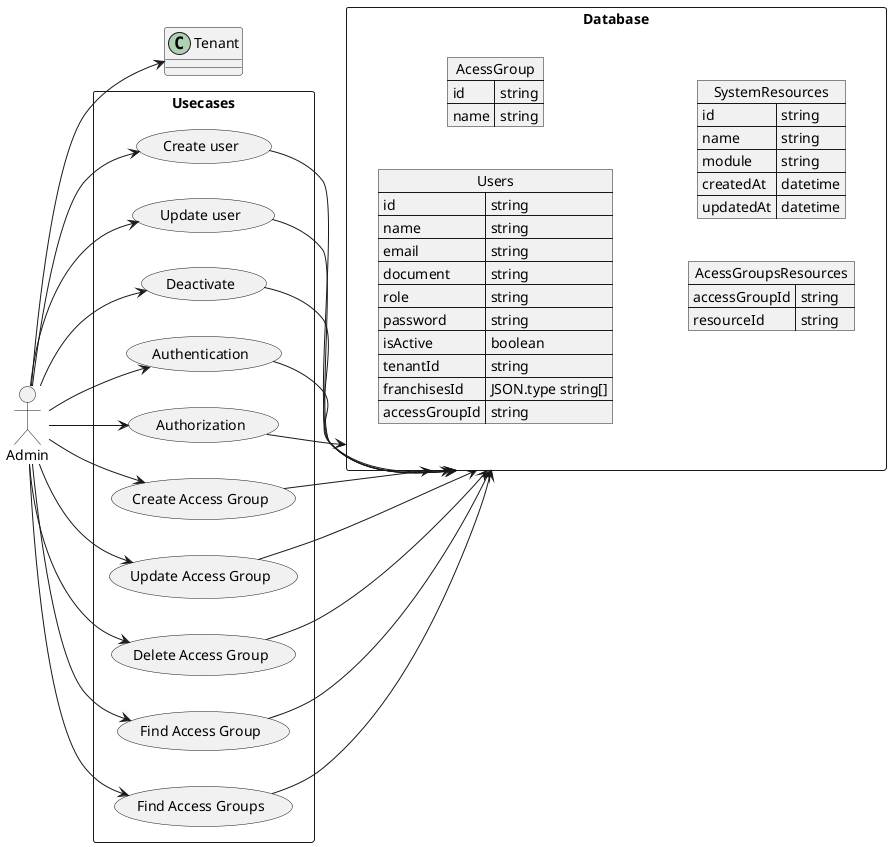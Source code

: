 @startuml
allowmixing

left to right direction

actor "Admin" as admin

rectangle Usecases {
  usecase "Create user" as CU
  usecase "Update user" as UU
  usecase "Deactivate" as DU
  usecase "Authentication" as ATC
  usecase "Authorization" as ATR

  usecase "Create Access Group" as CAG
  usecase "Update Access Group" as UAG
  usecase "Delete Access Group" as DAG
  usecase "Find Access Group" as FAG
  usecase "Find Access Groups" as FAGS
}

rectangle Database {
  json Users {
   "id":"string",
   "name":"string",
   "email": "string",
   "document":"string",
   "role": "string",
   "password": "string",
   "isActive": "boolean",
   "tenantId": "string",
   "franchisesId": "JSON.type string[]",
   "accessGroupId": "string"
  }

  json AcessGroup{
    "id": "string",
    "name": "string"
  }

  json AcessGroupsResources{
    "accessGroupId": "string",
    "resourceId": "string"
  }

  json SystemResources {
   "id": "string",
   "name": "string",
   "module": "string",
   "createdAt": "datetime",
   "updatedAt": "datetime"
  }
}

admin --> Tenant

admin --> CU
admin --> UU
admin --> DU
admin --> ATC
admin --> ATR

admin --> CAG
admin --> UAG
admin --> DAG
admin --> FAG
admin --> FAGS

CU --> Database
UU --> Database
DU --> Database
ATC --> Database
ATR --> Database

CAG --> Database
UAG --> Database
DAG --> Database
FAG --> Database
FAGS --> Database

@enduml
